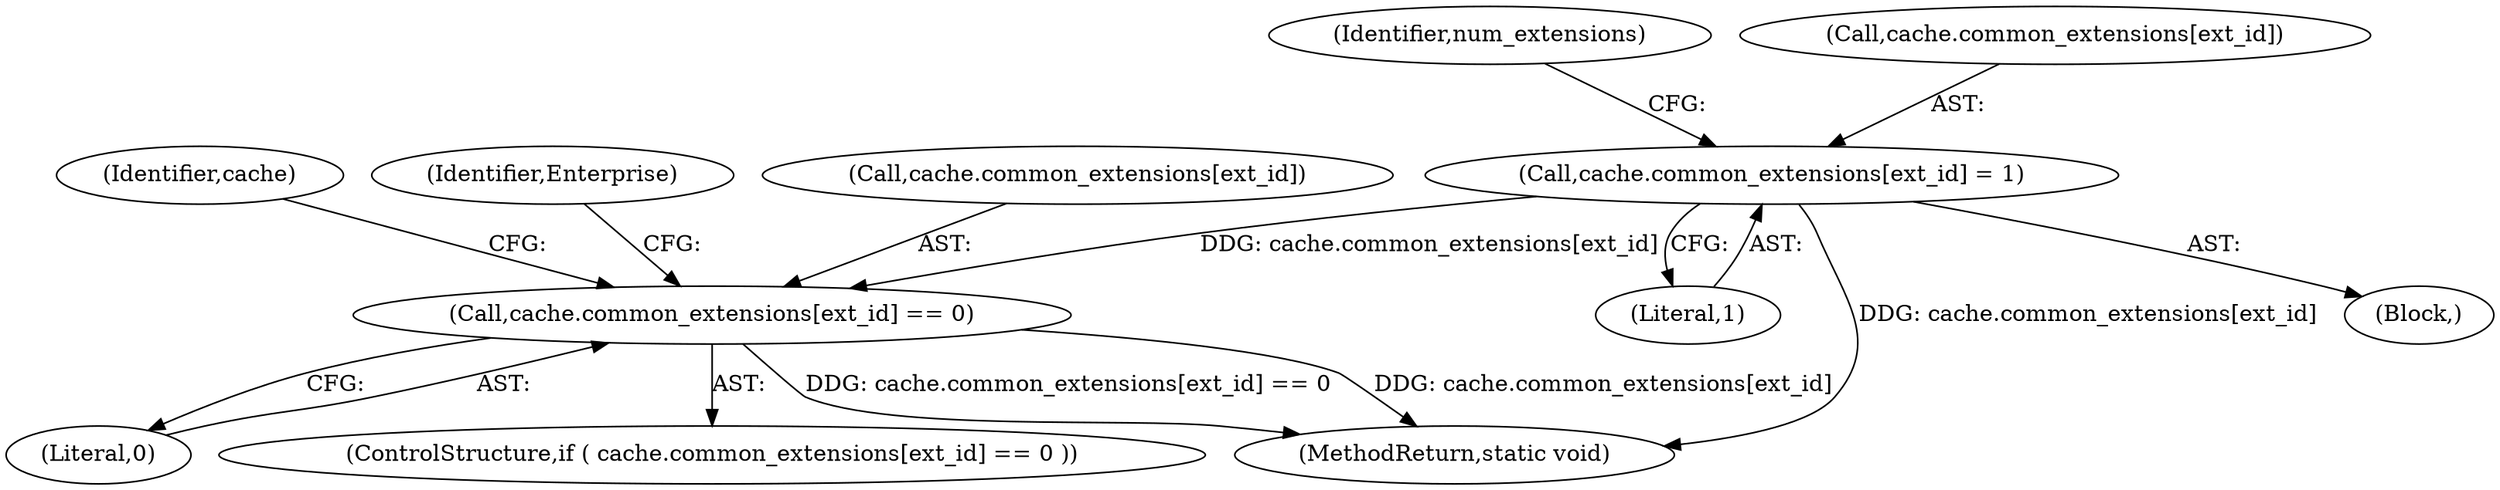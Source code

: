 digraph "0_nfdump_3b006ededaf351f1723aea6c727c9edd1b1fff9b@array" {
"1000371" [label="(Call,cache.common_extensions[ext_id] = 1)"];
"1000363" [label="(Call,cache.common_extensions[ext_id] == 0)"];
"1000363" [label="(Call,cache.common_extensions[ext_id] == 0)"];
"1000379" [label="(Identifier,num_extensions)"];
"1000647" [label="(MethodReturn,static void)"];
"1000369" [label="(Literal,0)"];
"1000372" [label="(Call,cache.common_extensions[ext_id])"];
"1000370" [label="(Block,)"];
"1000377" [label="(Literal,1)"];
"1000374" [label="(Identifier,cache)"];
"1000362" [label="(ControlStructure,if ( cache.common_extensions[ext_id] == 0 ))"];
"1000381" [label="(Identifier,Enterprise)"];
"1000364" [label="(Call,cache.common_extensions[ext_id])"];
"1000371" [label="(Call,cache.common_extensions[ext_id] = 1)"];
"1000371" -> "1000370"  [label="AST: "];
"1000371" -> "1000377"  [label="CFG: "];
"1000372" -> "1000371"  [label="AST: "];
"1000377" -> "1000371"  [label="AST: "];
"1000379" -> "1000371"  [label="CFG: "];
"1000371" -> "1000647"  [label="DDG: cache.common_extensions[ext_id]"];
"1000371" -> "1000363"  [label="DDG: cache.common_extensions[ext_id]"];
"1000363" -> "1000362"  [label="AST: "];
"1000363" -> "1000369"  [label="CFG: "];
"1000364" -> "1000363"  [label="AST: "];
"1000369" -> "1000363"  [label="AST: "];
"1000374" -> "1000363"  [label="CFG: "];
"1000381" -> "1000363"  [label="CFG: "];
"1000363" -> "1000647"  [label="DDG: cache.common_extensions[ext_id]"];
"1000363" -> "1000647"  [label="DDG: cache.common_extensions[ext_id] == 0"];
}
